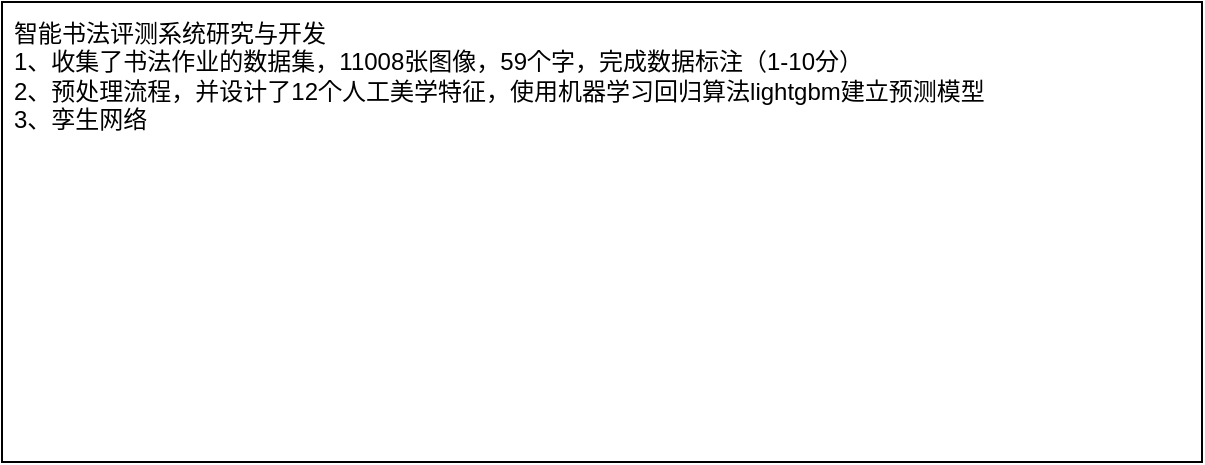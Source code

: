 <mxfile version="24.7.5">
  <diagram name="第 1 页" id="0hZUgJzcZRZ1j5rHrF9U">
    <mxGraphModel dx="1033" dy="704" grid="1" gridSize="10" guides="1" tooltips="1" connect="1" arrows="1" fold="1" page="0" pageScale="1" pageWidth="827" pageHeight="1169" math="0" shadow="0">
      <root>
        <mxCell id="0" />
        <mxCell id="1" parent="0" />
        <mxCell id="V7Jt63WchqsHkmsl8s2C-1" value="智能书法评测系统研究与开发&lt;div&gt;1、收集了书法作业的数据集，11008张图像，59个字，完成数据标注（1-10分）&lt;/div&gt;&lt;div&gt;2、预处理流程，并设计了12个人工美学特征，使用机器学习回归算法lightgbm建立预测模型&lt;/div&gt;&lt;div&gt;3、孪生网络&lt;/div&gt;" style="rounded=0;whiteSpace=wrap;html=1;align=left;verticalAlign=top;spacingTop=2;spacingLeft=4;" vertex="1" parent="1">
          <mxGeometry x="-140" y="-20" width="600" height="230" as="geometry" />
        </mxCell>
      </root>
    </mxGraphModel>
  </diagram>
</mxfile>

